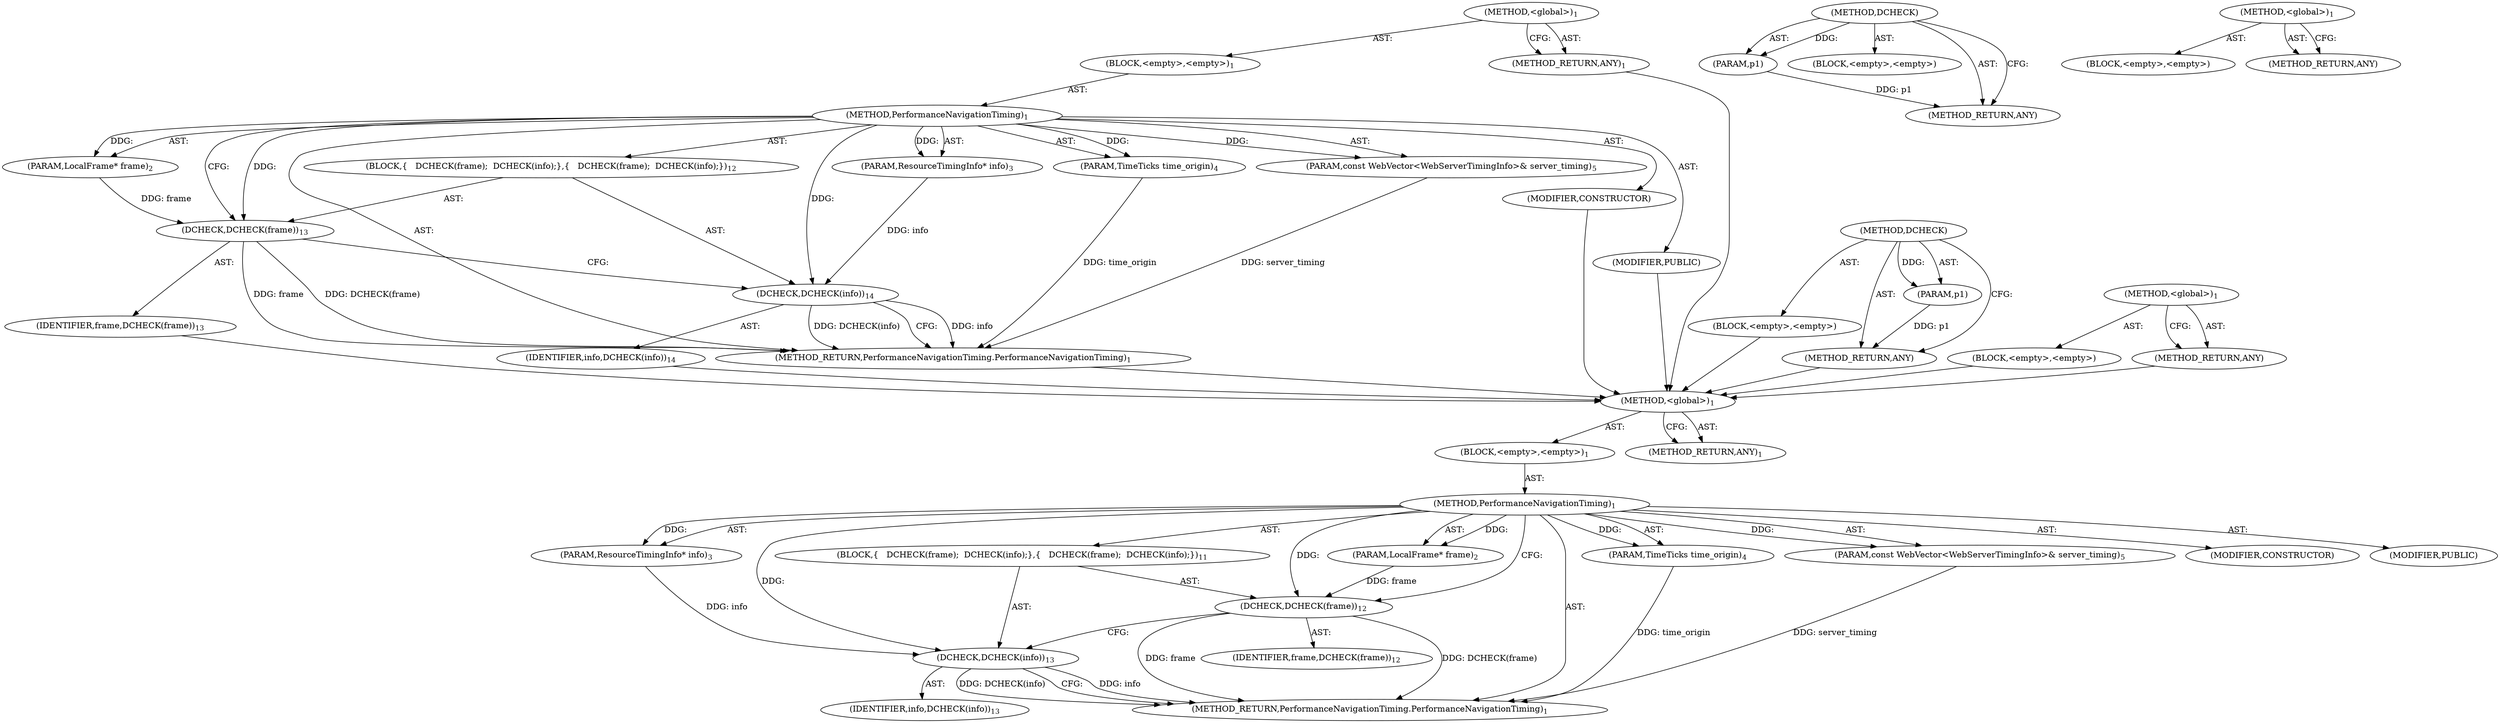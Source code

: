 digraph "&lt;global&gt;" {
vulnerable_6 [label=<(METHOD,&lt;global&gt;)<SUB>1</SUB>>];
vulnerable_7 [label=<(BLOCK,&lt;empty&gt;,&lt;empty&gt;)<SUB>1</SUB>>];
vulnerable_8 [label=<(METHOD,PerformanceNavigationTiming)<SUB>1</SUB>>];
vulnerable_9 [label=<(PARAM,LocalFrame* frame)<SUB>2</SUB>>];
vulnerable_10 [label=<(PARAM,ResourceTimingInfo* info)<SUB>3</SUB>>];
vulnerable_11 [label=<(PARAM,TimeTicks time_origin)<SUB>4</SUB>>];
vulnerable_12 [label=<(PARAM,const WebVector&lt;WebServerTimingInfo&gt;&amp; server_timing)<SUB>5</SUB>>];
vulnerable_13 [label=<(BLOCK,{
   DCHECK(frame);
  DCHECK(info);
},{
   DCHECK(frame);
  DCHECK(info);
})<SUB>11</SUB>>];
vulnerable_14 [label=<(DCHECK,DCHECK(frame))<SUB>12</SUB>>];
vulnerable_15 [label=<(IDENTIFIER,frame,DCHECK(frame))<SUB>12</SUB>>];
vulnerable_16 [label=<(DCHECK,DCHECK(info))<SUB>13</SUB>>];
vulnerable_17 [label=<(IDENTIFIER,info,DCHECK(info))<SUB>13</SUB>>];
vulnerable_18 [label=<(MODIFIER,CONSTRUCTOR)>];
vulnerable_19 [label=<(MODIFIER,PUBLIC)>];
vulnerable_20 [label=<(METHOD_RETURN,PerformanceNavigationTiming.PerformanceNavigationTiming)<SUB>1</SUB>>];
vulnerable_22 [label=<(METHOD_RETURN,ANY)<SUB>1</SUB>>];
vulnerable_45 [label=<(METHOD,DCHECK)>];
vulnerable_46 [label=<(PARAM,p1)>];
vulnerable_47 [label=<(BLOCK,&lt;empty&gt;,&lt;empty&gt;)>];
vulnerable_48 [label=<(METHOD_RETURN,ANY)>];
vulnerable_39 [label=<(METHOD,&lt;global&gt;)<SUB>1</SUB>>];
vulnerable_40 [label=<(BLOCK,&lt;empty&gt;,&lt;empty&gt;)>];
vulnerable_41 [label=<(METHOD_RETURN,ANY)>];
fixed_6 [label=<(METHOD,&lt;global&gt;)<SUB>1</SUB>>];
fixed_7 [label=<(BLOCK,&lt;empty&gt;,&lt;empty&gt;)<SUB>1</SUB>>];
fixed_8 [label=<(METHOD,PerformanceNavigationTiming)<SUB>1</SUB>>];
fixed_9 [label=<(PARAM,LocalFrame* frame)<SUB>2</SUB>>];
fixed_10 [label=<(PARAM,ResourceTimingInfo* info)<SUB>3</SUB>>];
fixed_11 [label=<(PARAM,TimeTicks time_origin)<SUB>4</SUB>>];
fixed_12 [label=<(PARAM,const WebVector&lt;WebServerTimingInfo&gt;&amp; server_timing)<SUB>5</SUB>>];
fixed_13 [label=<(BLOCK,{
   DCHECK(frame);
  DCHECK(info);
},{
   DCHECK(frame);
  DCHECK(info);
})<SUB>12</SUB>>];
fixed_14 [label=<(DCHECK,DCHECK(frame))<SUB>13</SUB>>];
fixed_15 [label=<(IDENTIFIER,frame,DCHECK(frame))<SUB>13</SUB>>];
fixed_16 [label=<(DCHECK,DCHECK(info))<SUB>14</SUB>>];
fixed_17 [label=<(IDENTIFIER,info,DCHECK(info))<SUB>14</SUB>>];
fixed_18 [label=<(MODIFIER,CONSTRUCTOR)>];
fixed_19 [label=<(MODIFIER,PUBLIC)>];
fixed_20 [label=<(METHOD_RETURN,PerformanceNavigationTiming.PerformanceNavigationTiming)<SUB>1</SUB>>];
fixed_22 [label=<(METHOD_RETURN,ANY)<SUB>1</SUB>>];
fixed_45 [label=<(METHOD,DCHECK)>];
fixed_46 [label=<(PARAM,p1)>];
fixed_47 [label=<(BLOCK,&lt;empty&gt;,&lt;empty&gt;)>];
fixed_48 [label=<(METHOD_RETURN,ANY)>];
fixed_39 [label=<(METHOD,&lt;global&gt;)<SUB>1</SUB>>];
fixed_40 [label=<(BLOCK,&lt;empty&gt;,&lt;empty&gt;)>];
fixed_41 [label=<(METHOD_RETURN,ANY)>];
vulnerable_6 -> vulnerable_7  [key=0, label="AST: "];
vulnerable_6 -> vulnerable_22  [key=0, label="AST: "];
vulnerable_6 -> vulnerable_22  [key=1, label="CFG: "];
vulnerable_7 -> vulnerable_8  [key=0, label="AST: "];
vulnerable_8 -> vulnerable_9  [key=0, label="AST: "];
vulnerable_8 -> vulnerable_9  [key=1, label="DDG: "];
vulnerable_8 -> vulnerable_10  [key=0, label="AST: "];
vulnerable_8 -> vulnerable_10  [key=1, label="DDG: "];
vulnerable_8 -> vulnerable_11  [key=0, label="AST: "];
vulnerable_8 -> vulnerable_11  [key=1, label="DDG: "];
vulnerable_8 -> vulnerable_12  [key=0, label="AST: "];
vulnerable_8 -> vulnerable_12  [key=1, label="DDG: "];
vulnerable_8 -> vulnerable_13  [key=0, label="AST: "];
vulnerable_8 -> vulnerable_18  [key=0, label="AST: "];
vulnerable_8 -> vulnerable_19  [key=0, label="AST: "];
vulnerable_8 -> vulnerable_20  [key=0, label="AST: "];
vulnerable_8 -> vulnerable_14  [key=0, label="CFG: "];
vulnerable_8 -> vulnerable_14  [key=1, label="DDG: "];
vulnerable_8 -> vulnerable_16  [key=0, label="DDG: "];
vulnerable_9 -> vulnerable_14  [key=0, label="DDG: frame"];
vulnerable_10 -> vulnerable_16  [key=0, label="DDG: info"];
vulnerable_11 -> vulnerable_20  [key=0, label="DDG: time_origin"];
vulnerable_12 -> vulnerable_20  [key=0, label="DDG: server_timing"];
vulnerable_13 -> vulnerable_14  [key=0, label="AST: "];
vulnerable_13 -> vulnerable_16  [key=0, label="AST: "];
vulnerable_14 -> vulnerable_15  [key=0, label="AST: "];
vulnerable_14 -> vulnerable_16  [key=0, label="CFG: "];
vulnerable_14 -> vulnerable_20  [key=0, label="DDG: frame"];
vulnerable_14 -> vulnerable_20  [key=1, label="DDG: DCHECK(frame)"];
vulnerable_16 -> vulnerable_17  [key=0, label="AST: "];
vulnerable_16 -> vulnerable_20  [key=0, label="CFG: "];
vulnerable_16 -> vulnerable_20  [key=1, label="DDG: info"];
vulnerable_16 -> vulnerable_20  [key=2, label="DDG: DCHECK(info)"];
vulnerable_45 -> vulnerable_46  [key=0, label="AST: "];
vulnerable_45 -> vulnerable_46  [key=1, label="DDG: "];
vulnerable_45 -> vulnerable_47  [key=0, label="AST: "];
vulnerable_45 -> vulnerable_48  [key=0, label="AST: "];
vulnerable_45 -> vulnerable_48  [key=1, label="CFG: "];
vulnerable_46 -> vulnerable_48  [key=0, label="DDG: p1"];
vulnerable_39 -> vulnerable_40  [key=0, label="AST: "];
vulnerable_39 -> vulnerable_41  [key=0, label="AST: "];
vulnerable_39 -> vulnerable_41  [key=1, label="CFG: "];
fixed_6 -> fixed_7  [key=0, label="AST: "];
fixed_6 -> fixed_22  [key=0, label="AST: "];
fixed_6 -> fixed_22  [key=1, label="CFG: "];
fixed_7 -> fixed_8  [key=0, label="AST: "];
fixed_8 -> fixed_9  [key=0, label="AST: "];
fixed_8 -> fixed_9  [key=1, label="DDG: "];
fixed_8 -> fixed_10  [key=0, label="AST: "];
fixed_8 -> fixed_10  [key=1, label="DDG: "];
fixed_8 -> fixed_11  [key=0, label="AST: "];
fixed_8 -> fixed_11  [key=1, label="DDG: "];
fixed_8 -> fixed_12  [key=0, label="AST: "];
fixed_8 -> fixed_12  [key=1, label="DDG: "];
fixed_8 -> fixed_13  [key=0, label="AST: "];
fixed_8 -> fixed_18  [key=0, label="AST: "];
fixed_8 -> fixed_19  [key=0, label="AST: "];
fixed_8 -> fixed_20  [key=0, label="AST: "];
fixed_8 -> fixed_14  [key=0, label="CFG: "];
fixed_8 -> fixed_14  [key=1, label="DDG: "];
fixed_8 -> fixed_16  [key=0, label="DDG: "];
fixed_9 -> fixed_14  [key=0, label="DDG: frame"];
fixed_10 -> fixed_16  [key=0, label="DDG: info"];
fixed_11 -> fixed_20  [key=0, label="DDG: time_origin"];
fixed_12 -> fixed_20  [key=0, label="DDG: server_timing"];
fixed_13 -> fixed_14  [key=0, label="AST: "];
fixed_13 -> fixed_16  [key=0, label="AST: "];
fixed_14 -> fixed_15  [key=0, label="AST: "];
fixed_14 -> fixed_16  [key=0, label="CFG: "];
fixed_14 -> fixed_20  [key=0, label="DDG: frame"];
fixed_14 -> fixed_20  [key=1, label="DDG: DCHECK(frame)"];
fixed_15 -> vulnerable_6  [key=0];
fixed_16 -> fixed_17  [key=0, label="AST: "];
fixed_16 -> fixed_20  [key=0, label="CFG: "];
fixed_16 -> fixed_20  [key=1, label="DDG: info"];
fixed_16 -> fixed_20  [key=2, label="DDG: DCHECK(info)"];
fixed_17 -> vulnerable_6  [key=0];
fixed_18 -> vulnerable_6  [key=0];
fixed_19 -> vulnerable_6  [key=0];
fixed_20 -> vulnerable_6  [key=0];
fixed_22 -> vulnerable_6  [key=0];
fixed_45 -> fixed_46  [key=0, label="AST: "];
fixed_45 -> fixed_46  [key=1, label="DDG: "];
fixed_45 -> fixed_47  [key=0, label="AST: "];
fixed_45 -> fixed_48  [key=0, label="AST: "];
fixed_45 -> fixed_48  [key=1, label="CFG: "];
fixed_46 -> fixed_48  [key=0, label="DDG: p1"];
fixed_47 -> vulnerable_6  [key=0];
fixed_48 -> vulnerable_6  [key=0];
fixed_39 -> fixed_40  [key=0, label="AST: "];
fixed_39 -> fixed_41  [key=0, label="AST: "];
fixed_39 -> fixed_41  [key=1, label="CFG: "];
fixed_40 -> vulnerable_6  [key=0];
fixed_41 -> vulnerable_6  [key=0];
}
